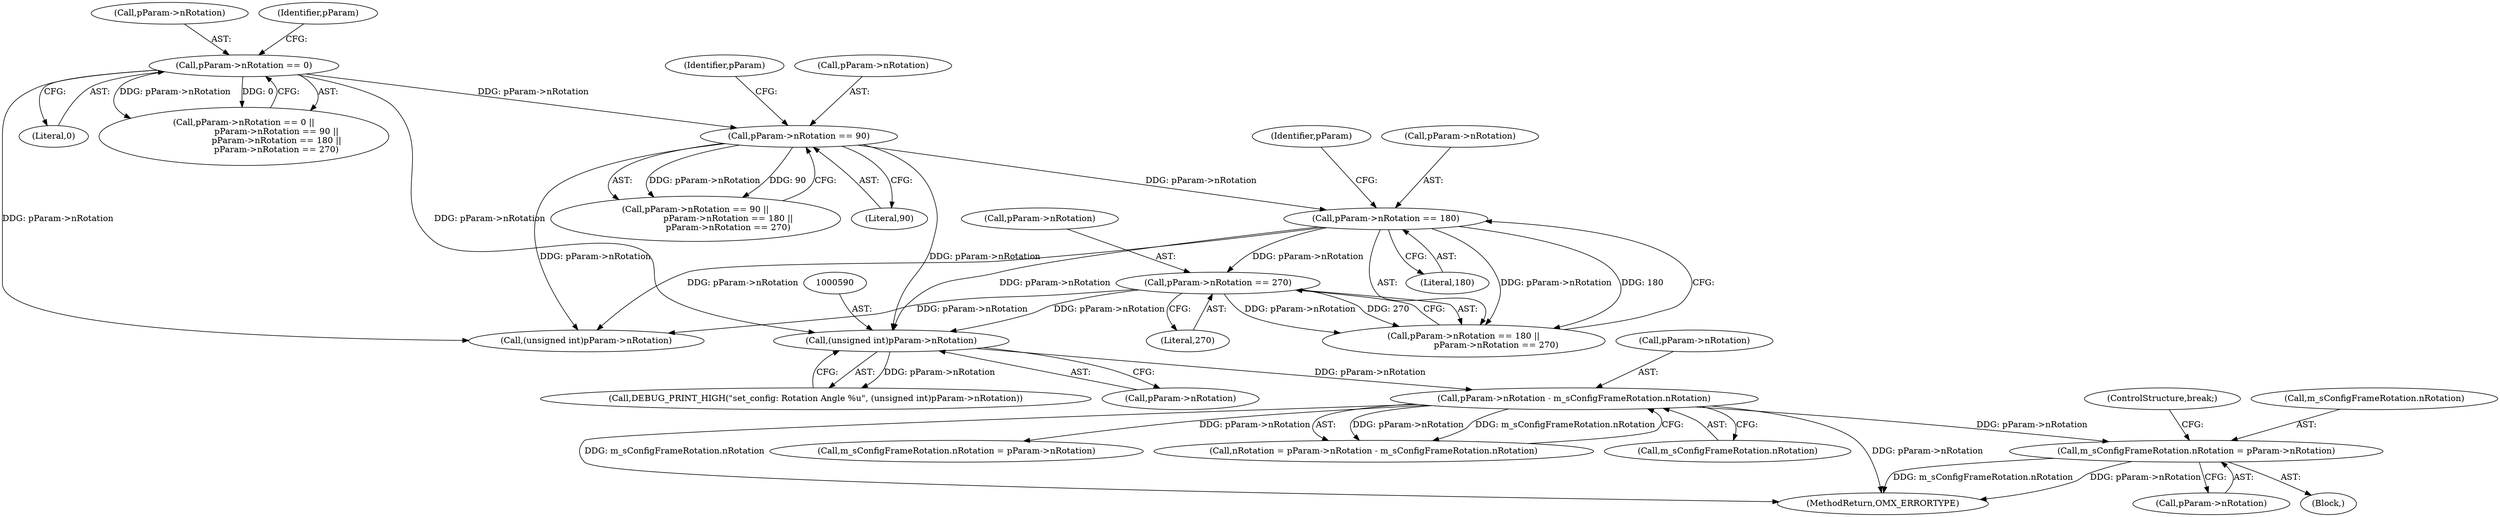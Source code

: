 digraph "0_Android_560ccdb509a7b86186fac0fce1b25bd9a3e6a6e8_6@pointer" {
"1000695" [label="(Call,m_sConfigFrameRotation.nRotation = pParam->nRotation)"];
"1000607" [label="(Call,pParam->nRotation - m_sConfigFrameRotation.nRotation)"];
"1000589" [label="(Call,(unsigned int)pParam->nRotation)"];
"1000570" [label="(Call,pParam->nRotation == 90)"];
"1000564" [label="(Call,pParam->nRotation == 0)"];
"1000576" [label="(Call,pParam->nRotation == 180)"];
"1000581" [label="(Call,pParam->nRotation == 270)"];
"1000607" [label="(Call,pParam->nRotation - m_sConfigFrameRotation.nRotation)"];
"1000982" [label="(MethodReturn,OMX_ERRORTYPE)"];
"1000563" [label="(Call,pParam->nRotation == 0 ||\n                        pParam->nRotation == 90 ||\n                        pParam->nRotation == 180 ||\n                        pParam->nRotation == 270)"];
"1000565" [label="(Call,pParam->nRotation)"];
"1000611" [label="(Call,m_sConfigFrameRotation.nRotation)"];
"1000583" [label="(Identifier,pParam)"];
"1000569" [label="(Call,pParam->nRotation == 90 ||\n                        pParam->nRotation == 180 ||\n                        pParam->nRotation == 270)"];
"1000574" [label="(Literal,90)"];
"1000589" [label="(Call,(unsigned int)pParam->nRotation)"];
"1000699" [label="(Call,pParam->nRotation)"];
"1000582" [label="(Call,pParam->nRotation)"];
"1000686" [label="(Call,m_sConfigFrameRotation.nRotation = pParam->nRotation)"];
"1000702" [label="(ControlStructure,break;)"];
"1000585" [label="(Literal,270)"];
"1000608" [label="(Call,pParam->nRotation)"];
"1000580" [label="(Literal,180)"];
"1000598" [label="(Call,(unsigned int)pParam->nRotation)"];
"1000575" [label="(Call,pParam->nRotation == 180 ||\n                        pParam->nRotation == 270)"];
"1000571" [label="(Call,pParam->nRotation)"];
"1000694" [label="(Block,)"];
"1000568" [label="(Literal,0)"];
"1000577" [label="(Call,pParam->nRotation)"];
"1000605" [label="(Call,nRotation = pParam->nRotation - m_sConfigFrameRotation.nRotation)"];
"1000696" [label="(Call,m_sConfigFrameRotation.nRotation)"];
"1000572" [label="(Identifier,pParam)"];
"1000578" [label="(Identifier,pParam)"];
"1000591" [label="(Call,pParam->nRotation)"];
"1000581" [label="(Call,pParam->nRotation == 270)"];
"1000587" [label="(Call,DEBUG_PRINT_HIGH(\"set_config: Rotation Angle %u\", (unsigned int)pParam->nRotation))"];
"1000576" [label="(Call,pParam->nRotation == 180)"];
"1000564" [label="(Call,pParam->nRotation == 0)"];
"1000570" [label="(Call,pParam->nRotation == 90)"];
"1000695" [label="(Call,m_sConfigFrameRotation.nRotation = pParam->nRotation)"];
"1000695" -> "1000694"  [label="AST: "];
"1000695" -> "1000699"  [label="CFG: "];
"1000696" -> "1000695"  [label="AST: "];
"1000699" -> "1000695"  [label="AST: "];
"1000702" -> "1000695"  [label="CFG: "];
"1000695" -> "1000982"  [label="DDG: m_sConfigFrameRotation.nRotation"];
"1000695" -> "1000982"  [label="DDG: pParam->nRotation"];
"1000607" -> "1000695"  [label="DDG: pParam->nRotation"];
"1000607" -> "1000605"  [label="AST: "];
"1000607" -> "1000611"  [label="CFG: "];
"1000608" -> "1000607"  [label="AST: "];
"1000611" -> "1000607"  [label="AST: "];
"1000605" -> "1000607"  [label="CFG: "];
"1000607" -> "1000982"  [label="DDG: pParam->nRotation"];
"1000607" -> "1000982"  [label="DDG: m_sConfigFrameRotation.nRotation"];
"1000607" -> "1000605"  [label="DDG: pParam->nRotation"];
"1000607" -> "1000605"  [label="DDG: m_sConfigFrameRotation.nRotation"];
"1000589" -> "1000607"  [label="DDG: pParam->nRotation"];
"1000607" -> "1000686"  [label="DDG: pParam->nRotation"];
"1000589" -> "1000587"  [label="AST: "];
"1000589" -> "1000591"  [label="CFG: "];
"1000590" -> "1000589"  [label="AST: "];
"1000591" -> "1000589"  [label="AST: "];
"1000587" -> "1000589"  [label="CFG: "];
"1000589" -> "1000587"  [label="DDG: pParam->nRotation"];
"1000570" -> "1000589"  [label="DDG: pParam->nRotation"];
"1000576" -> "1000589"  [label="DDG: pParam->nRotation"];
"1000564" -> "1000589"  [label="DDG: pParam->nRotation"];
"1000581" -> "1000589"  [label="DDG: pParam->nRotation"];
"1000570" -> "1000569"  [label="AST: "];
"1000570" -> "1000574"  [label="CFG: "];
"1000571" -> "1000570"  [label="AST: "];
"1000574" -> "1000570"  [label="AST: "];
"1000578" -> "1000570"  [label="CFG: "];
"1000569" -> "1000570"  [label="CFG: "];
"1000570" -> "1000569"  [label="DDG: pParam->nRotation"];
"1000570" -> "1000569"  [label="DDG: 90"];
"1000564" -> "1000570"  [label="DDG: pParam->nRotation"];
"1000570" -> "1000576"  [label="DDG: pParam->nRotation"];
"1000570" -> "1000598"  [label="DDG: pParam->nRotation"];
"1000564" -> "1000563"  [label="AST: "];
"1000564" -> "1000568"  [label="CFG: "];
"1000565" -> "1000564"  [label="AST: "];
"1000568" -> "1000564"  [label="AST: "];
"1000572" -> "1000564"  [label="CFG: "];
"1000563" -> "1000564"  [label="CFG: "];
"1000564" -> "1000563"  [label="DDG: pParam->nRotation"];
"1000564" -> "1000563"  [label="DDG: 0"];
"1000564" -> "1000598"  [label="DDG: pParam->nRotation"];
"1000576" -> "1000575"  [label="AST: "];
"1000576" -> "1000580"  [label="CFG: "];
"1000577" -> "1000576"  [label="AST: "];
"1000580" -> "1000576"  [label="AST: "];
"1000583" -> "1000576"  [label="CFG: "];
"1000575" -> "1000576"  [label="CFG: "];
"1000576" -> "1000575"  [label="DDG: pParam->nRotation"];
"1000576" -> "1000575"  [label="DDG: 180"];
"1000576" -> "1000581"  [label="DDG: pParam->nRotation"];
"1000576" -> "1000598"  [label="DDG: pParam->nRotation"];
"1000581" -> "1000575"  [label="AST: "];
"1000581" -> "1000585"  [label="CFG: "];
"1000582" -> "1000581"  [label="AST: "];
"1000585" -> "1000581"  [label="AST: "];
"1000575" -> "1000581"  [label="CFG: "];
"1000581" -> "1000575"  [label="DDG: pParam->nRotation"];
"1000581" -> "1000575"  [label="DDG: 270"];
"1000581" -> "1000598"  [label="DDG: pParam->nRotation"];
}
